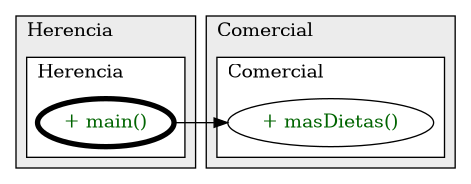 @startuml

/' diagram meta data start
config=CallConfiguration;
{
  "rootMethod": "Herencia#main(String[])",
  "projectClassification": {
    "searchMode": "OpenProject", // OpenProject, AllProjects
    "includedProjects": "",
    "pathEndKeywords": "*.impl",
    "isClientPath": "",
    "isClientName": "",
    "isTestPath": "",
    "isTestName": "",
    "isMappingPath": "",
    "isMappingName": "",
    "isDataAccessPath": "",
    "isDataAccessName": "",
    "isDataStructurePath": "",
    "isDataStructureName": "",
    "isInterfaceStructuresPath": "",
    "isInterfaceStructuresName": "",
    "isEntryPointPath": "",
    "isEntryPointName": "",
    "treatFinalFieldsAsMandatory": false
  },
  "graphRestriction": {
    "classPackageExcludeFilter": "",
    "classPackageIncludeFilter": "",
    "classNameExcludeFilter": "",
    "classNameIncludeFilter": "",
    "methodNameExcludeFilter": "",
    "methodNameIncludeFilter": "",
    "removeByInheritance": "", // inheritance/annotation based filtering is done in a second step
    "removeByAnnotation": "",
    "removeByClassPackage": "", // cleanup the graph after inheritance/annotation based filtering is done
    "removeByClassName": "",
    "cutMappings": false,
    "cutEnum": true,
    "cutTests": true,
    "cutClient": true,
    "cutDataAccess": true,
    "cutInterfaceStructures": true,
    "cutDataStructures": true,
    "cutGetterAndSetter": true,
    "cutConstructors": true
  },
  "graphTraversal": {
    "forwardDepth": 3,
    "backwardDepth": 3,
    "classPackageExcludeFilter": "",
    "classPackageIncludeFilter": "",
    "classNameExcludeFilter": "",
    "classNameIncludeFilter": "",
    "methodNameExcludeFilter": "",
    "methodNameIncludeFilter": "",
    "hideMappings": false,
    "hideDataStructures": false,
    "hidePrivateMethods": true,
    "hideInterfaceCalls": true, // indirection: implementation -> interface (is hidden) -> implementation
    "onlyShowApplicationEntryPoints": false, // root node is included
    "useMethodCallsForStructureDiagram": "ForwardOnly" // ForwardOnly, BothDirections, No
  },
  "details": {
    "aggregation": "GroupByClass", // ByClass, GroupByClass, None
    "showMethodParametersTypes": false,
    "showMethodParametersNames": false,
    "showMethodReturnType": false,
    "showPackageLevels": 2,
    "showCallOrder": false,
    "edgeMode": "MethodsOnly", // TypesOnly, MethodsOnly, TypesAndMethods, MethodsAndDirectTypeUsage
    "showDetailedClassStructure": false
  },
  "rootClass": "Herencia",
  "extensionCallbackMethod": "" // qualified.class.name#methodName - signature: public static String method(String)
}
diagram meta data end '/



digraph g {
    rankdir="LR"
    splines=polyline
    

'nodes 
subgraph cluster_291586527 { 
   	label=Comercial
	labeljust=l
	fillcolor="#ececec"
	style=filled
   
   subgraph cluster_1196379280 { 
   	label=Comercial
	labeljust=l
	fillcolor=white
	style=filled
   
   Comercial291586527XXXmasDietas1808118735[
	label="+ masDietas()"
	style=filled
	fillcolor=white
	tooltip="Comercial

null"
	fontcolor=darkgreen
];
} 
} 

subgraph cluster_562741859 { 
   	label=Herencia
	labeljust=l
	fillcolor="#ececec"
	style=filled
   
   subgraph cluster_1760228046 { 
   	label=Herencia
	labeljust=l
	fillcolor=white
	style=filled
   
   Herencia562741859XXXmain1859653459[
	label="+ main()"
	style=filled
	fillcolor=white
	tooltip="Herencia

null"
	penwidth=4
	fontcolor=darkgreen
];
} 
} 

'edges    
Herencia562741859XXXmain1859653459 -> Comercial291586527XXXmasDietas1808118735;
    
}
@enduml